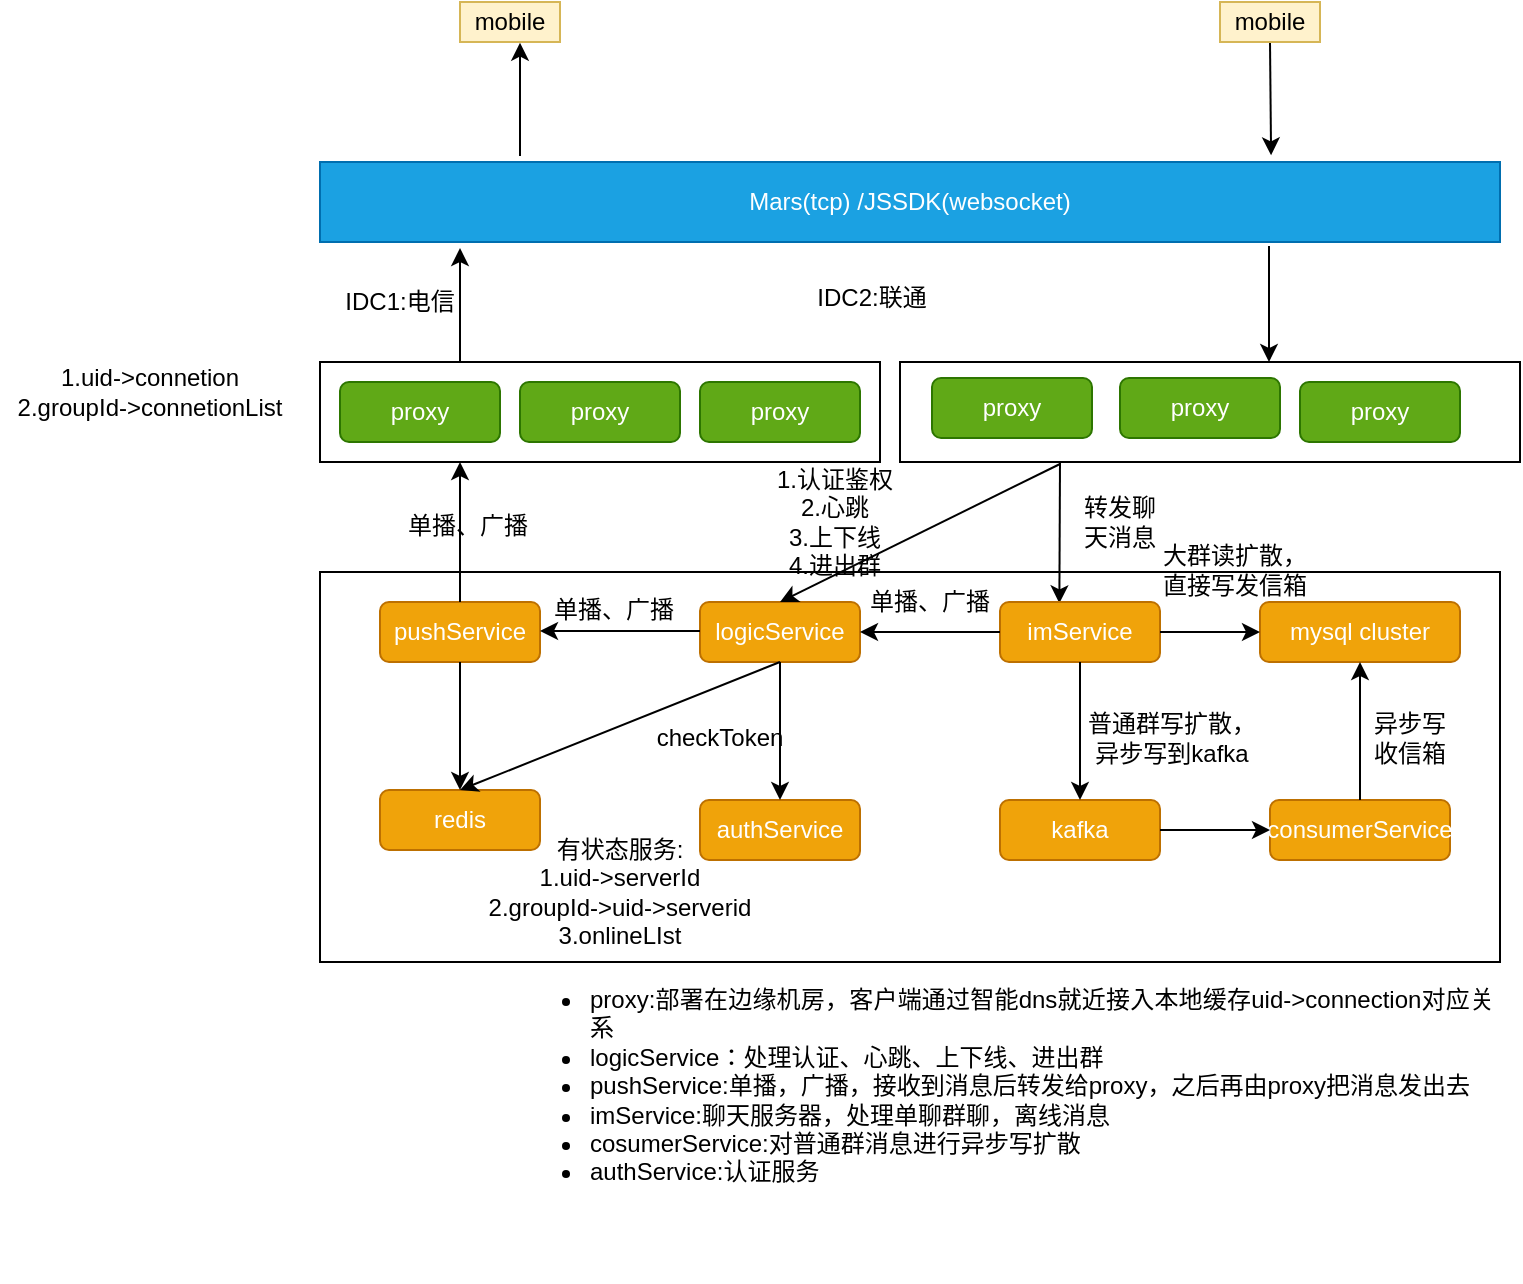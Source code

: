 <mxfile version="12.8.0" type="github">
  <diagram id="bsD2x_KO6xM0R5m1DpQU" name="Page-1">
    <mxGraphModel dx="1840" dy="427" grid="1" gridSize="10" guides="1" tooltips="1" connect="1" arrows="1" fold="1" page="1" pageScale="1" pageWidth="827" pageHeight="1169" math="0" shadow="0">
      <root>
        <mxCell id="0" />
        <mxCell id="1" parent="0" />
        <mxCell id="wW9nk24ufCQ6Eqpu4SKE-22" value="" style="rounded=0;whiteSpace=wrap;html=1;" parent="1" vertex="1">
          <mxGeometry x="140" y="315" width="590" height="195" as="geometry" />
        </mxCell>
        <mxCell id="wW9nk24ufCQ6Eqpu4SKE-6" value="" style="rounded=0;whiteSpace=wrap;html=1;" parent="1" vertex="1">
          <mxGeometry x="140" y="210" width="280" height="50" as="geometry" />
        </mxCell>
        <mxCell id="wW9nk24ufCQ6Eqpu4SKE-2" value="Mars(tcp) /JSSDK(websocket)" style="rounded=0;whiteSpace=wrap;html=1;fillColor=#1ba1e2;strokeColor=#006EAF;fontColor=#ffffff;" parent="1" vertex="1">
          <mxGeometry x="140" y="110" width="590" height="40" as="geometry" />
        </mxCell>
        <mxCell id="wW9nk24ufCQ6Eqpu4SKE-4" value="proxy" style="rounded=1;whiteSpace=wrap;html=1;fillColor=#60a917;strokeColor=#2D7600;fontColor=#ffffff;" parent="1" vertex="1">
          <mxGeometry x="150" y="220" width="80" height="30" as="geometry" />
        </mxCell>
        <mxCell id="wW9nk24ufCQ6Eqpu4SKE-5" value="proxy" style="rounded=1;whiteSpace=wrap;html=1;fillColor=#60a917;strokeColor=#2D7600;fontColor=#ffffff;" parent="1" vertex="1">
          <mxGeometry x="240" y="220" width="80" height="30" as="geometry" />
        </mxCell>
        <mxCell id="wW9nk24ufCQ6Eqpu4SKE-7" value="IDC1:电信" style="text;html=1;strokeColor=none;fillColor=none;align=center;verticalAlign=middle;whiteSpace=wrap;rounded=0;" parent="1" vertex="1">
          <mxGeometry x="150" y="170" width="60" height="20" as="geometry" />
        </mxCell>
        <mxCell id="wW9nk24ufCQ6Eqpu4SKE-9" value="" style="rounded=0;whiteSpace=wrap;html=1;" parent="1" vertex="1">
          <mxGeometry x="430" y="210" width="310" height="50" as="geometry" />
        </mxCell>
        <mxCell id="wW9nk24ufCQ6Eqpu4SKE-10" value="proxy" style="rounded=1;whiteSpace=wrap;html=1;fillColor=#60a917;strokeColor=#2D7600;fontColor=#ffffff;" parent="1" vertex="1">
          <mxGeometry x="446" y="218" width="80" height="30" as="geometry" />
        </mxCell>
        <mxCell id="wW9nk24ufCQ6Eqpu4SKE-11" value="proxy" style="rounded=1;whiteSpace=wrap;html=1;fillColor=#60a917;strokeColor=#2D7600;fontColor=#ffffff;" parent="1" vertex="1">
          <mxGeometry x="540" y="218" width="80" height="30" as="geometry" />
        </mxCell>
        <mxCell id="wW9nk24ufCQ6Eqpu4SKE-12" value="IDC2:联通" style="text;html=1;strokeColor=none;fillColor=none;align=center;verticalAlign=middle;whiteSpace=wrap;rounded=0;" parent="1" vertex="1">
          <mxGeometry x="386" y="168" width="60" height="20" as="geometry" />
        </mxCell>
        <mxCell id="wW9nk24ufCQ6Eqpu4SKE-17" value="logicService" style="rounded=1;whiteSpace=wrap;html=1;fillColor=#f0a30a;strokeColor=#BD7000;fontColor=#ffffff;" parent="1" vertex="1">
          <mxGeometry x="330" y="330" width="80" height="30" as="geometry" />
        </mxCell>
        <mxCell id="wW9nk24ufCQ6Eqpu4SKE-18" value="redis" style="rounded=1;whiteSpace=wrap;html=1;fillColor=#f0a30a;strokeColor=#BD7000;fontColor=#ffffff;" parent="1" vertex="1">
          <mxGeometry x="170" y="424" width="80" height="30" as="geometry" />
        </mxCell>
        <mxCell id="wW9nk24ufCQ6Eqpu4SKE-19" value="pushService" style="rounded=1;whiteSpace=wrap;html=1;fillColor=#f0a30a;strokeColor=#BD7000;fontColor=#ffffff;" parent="1" vertex="1">
          <mxGeometry x="170" y="330" width="80" height="30" as="geometry" />
        </mxCell>
        <mxCell id="bDoEGVB2bOE2O_HxwMG5-1" value="" style="endArrow=classic;html=1;entryX=0.5;entryY=0;entryDx=0;entryDy=0;" parent="1" target="wW9nk24ufCQ6Eqpu4SKE-17" edge="1">
          <mxGeometry width="50" height="50" relative="1" as="geometry">
            <mxPoint x="510" y="261" as="sourcePoint" />
            <mxPoint x="190" y="510" as="targetPoint" />
          </mxGeometry>
        </mxCell>
        <mxCell id="bDoEGVB2bOE2O_HxwMG5-2" value="" style="endArrow=classic;html=1;entryX=0.371;entryY=0.022;entryDx=0;entryDy=0;entryPerimeter=0;" parent="1" target="bDoEGVB2bOE2O_HxwMG5-5" edge="1">
          <mxGeometry width="50" height="50" relative="1" as="geometry">
            <mxPoint x="510" y="260" as="sourcePoint" />
            <mxPoint x="190" y="510" as="targetPoint" />
          </mxGeometry>
        </mxCell>
        <mxCell id="bDoEGVB2bOE2O_HxwMG5-3" value="1.认证鉴权&lt;br&gt;2.心跳&lt;br&gt;3.上下线&lt;br&gt;4.进出群" style="text;html=1;strokeColor=none;fillColor=none;align=center;verticalAlign=middle;whiteSpace=wrap;rounded=0;" parent="1" vertex="1">
          <mxGeometry x="329" y="280" width="137" height="20" as="geometry" />
        </mxCell>
        <mxCell id="bDoEGVB2bOE2O_HxwMG5-5" value="imService" style="rounded=1;whiteSpace=wrap;html=1;fillColor=#f0a30a;strokeColor=#BD7000;fontColor=#ffffff;" parent="1" vertex="1">
          <mxGeometry x="480" y="330" width="80" height="30" as="geometry" />
        </mxCell>
        <mxCell id="bDoEGVB2bOE2O_HxwMG5-11" value="转发聊天消息" style="text;html=1;strokeColor=none;fillColor=none;align=center;verticalAlign=middle;whiteSpace=wrap;rounded=0;" parent="1" vertex="1">
          <mxGeometry x="520" y="280" width="40" height="20" as="geometry" />
        </mxCell>
        <mxCell id="bDoEGVB2bOE2O_HxwMG5-12" value="" style="endArrow=classic;html=1;exitX=0;exitY=0.5;exitDx=0;exitDy=0;entryX=1;entryY=0.5;entryDx=0;entryDy=0;" parent="1" source="bDoEGVB2bOE2O_HxwMG5-5" target="wW9nk24ufCQ6Eqpu4SKE-17" edge="1">
          <mxGeometry width="50" height="50" relative="1" as="geometry">
            <mxPoint x="140" y="560" as="sourcePoint" />
            <mxPoint x="190" y="510" as="targetPoint" />
          </mxGeometry>
        </mxCell>
        <mxCell id="bDoEGVB2bOE2O_HxwMG5-15" value="" style="endArrow=classic;html=1;exitX=0;exitY=0.75;exitDx=0;exitDy=0;entryX=1;entryY=0.75;entryDx=0;entryDy=0;" parent="1" edge="1">
          <mxGeometry width="50" height="50" relative="1" as="geometry">
            <mxPoint x="330" y="344.5" as="sourcePoint" />
            <mxPoint x="250" y="344.5" as="targetPoint" />
          </mxGeometry>
        </mxCell>
        <mxCell id="bDoEGVB2bOE2O_HxwMG5-16" value="单播、广播" style="text;html=1;strokeColor=none;fillColor=none;align=center;verticalAlign=middle;whiteSpace=wrap;rounded=0;" parent="1" vertex="1">
          <mxGeometry x="410" y="320" width="70" height="20" as="geometry" />
        </mxCell>
        <mxCell id="bDoEGVB2bOE2O_HxwMG5-17" value="单播、广播" style="text;html=1;strokeColor=none;fillColor=none;align=center;verticalAlign=middle;whiteSpace=wrap;rounded=0;" parent="1" vertex="1">
          <mxGeometry x="252" y="324" width="70" height="20" as="geometry" />
        </mxCell>
        <mxCell id="bDoEGVB2bOE2O_HxwMG5-18" value="" style="endArrow=classic;html=1;exitX=0.5;exitY=0;exitDx=0;exitDy=0;entryX=0.25;entryY=1;entryDx=0;entryDy=0;" parent="1" source="wW9nk24ufCQ6Eqpu4SKE-19" target="wW9nk24ufCQ6Eqpu4SKE-6" edge="1">
          <mxGeometry width="50" height="50" relative="1" as="geometry">
            <mxPoint x="140" y="560" as="sourcePoint" />
            <mxPoint x="210" y="270" as="targetPoint" />
          </mxGeometry>
        </mxCell>
        <mxCell id="bDoEGVB2bOE2O_HxwMG5-19" value="单播、广播" style="text;html=1;strokeColor=none;fillColor=none;align=center;verticalAlign=middle;whiteSpace=wrap;rounded=0;" parent="1" vertex="1">
          <mxGeometry x="179" y="282" width="70" height="20" as="geometry" />
        </mxCell>
        <mxCell id="bDoEGVB2bOE2O_HxwMG5-20" value="" style="endArrow=classic;html=1;exitX=0.5;exitY=1;exitDx=0;exitDy=0;" parent="1" source="wW9nk24ufCQ6Eqpu4SKE-19" target="wW9nk24ufCQ6Eqpu4SKE-18" edge="1">
          <mxGeometry width="50" height="50" relative="1" as="geometry">
            <mxPoint x="140" y="560" as="sourcePoint" />
            <mxPoint x="190" y="510" as="targetPoint" />
          </mxGeometry>
        </mxCell>
        <mxCell id="bDoEGVB2bOE2O_HxwMG5-22" value="authService" style="rounded=1;whiteSpace=wrap;html=1;fillColor=#f0a30a;strokeColor=#BD7000;fontColor=#ffffff;" parent="1" vertex="1">
          <mxGeometry x="330" y="429" width="80" height="30" as="geometry" />
        </mxCell>
        <mxCell id="bDoEGVB2bOE2O_HxwMG5-23" value="" style="endArrow=classic;html=1;entryX=0.5;entryY=0;entryDx=0;entryDy=0;exitX=0.5;exitY=1;exitDx=0;exitDy=0;" parent="1" source="wW9nk24ufCQ6Eqpu4SKE-17" target="bDoEGVB2bOE2O_HxwMG5-22" edge="1">
          <mxGeometry width="50" height="50" relative="1" as="geometry">
            <mxPoint x="140" y="560" as="sourcePoint" />
            <mxPoint x="190" y="510" as="targetPoint" />
          </mxGeometry>
        </mxCell>
        <mxCell id="bDoEGVB2bOE2O_HxwMG5-24" value="checkToken" style="text;html=1;strokeColor=none;fillColor=none;align=center;verticalAlign=middle;whiteSpace=wrap;rounded=0;" parent="1" vertex="1">
          <mxGeometry x="320" y="387.5" width="40" height="20" as="geometry" />
        </mxCell>
        <mxCell id="bDoEGVB2bOE2O_HxwMG5-25" value="1.uid-&amp;gt;connetion&lt;br&gt;2.groupId-&amp;gt;connetionList" style="text;html=1;strokeColor=none;fillColor=none;align=center;verticalAlign=middle;whiteSpace=wrap;rounded=0;" parent="1" vertex="1">
          <mxGeometry x="-20" y="200" width="150" height="50" as="geometry" />
        </mxCell>
        <mxCell id="bDoEGVB2bOE2O_HxwMG5-26" value="" style="endArrow=classic;html=1;exitX=0.25;exitY=0;exitDx=0;exitDy=0;" parent="1" source="wW9nk24ufCQ6Eqpu4SKE-6" edge="1">
          <mxGeometry width="50" height="50" relative="1" as="geometry">
            <mxPoint x="211" y="153" as="sourcePoint" />
            <mxPoint x="210" y="153" as="targetPoint" />
          </mxGeometry>
        </mxCell>
        <mxCell id="bDoEGVB2bOE2O_HxwMG5-27" value="" style="endArrow=classic;html=1;entryX=0.75;entryY=0;entryDx=0;entryDy=0;" parent="1" edge="1">
          <mxGeometry width="50" height="50" relative="1" as="geometry">
            <mxPoint x="614.5" y="152" as="sourcePoint" />
            <mxPoint x="614.5" y="210" as="targetPoint" />
          </mxGeometry>
        </mxCell>
        <mxCell id="qn0rlDkQ1B8nhi_zscxB-3" value="" style="endArrow=classic;html=1;entryX=0.5;entryY=1;entryDx=0;entryDy=0;" parent="1" edge="1">
          <mxGeometry width="50" height="50" relative="1" as="geometry">
            <mxPoint x="240" y="107" as="sourcePoint" />
            <mxPoint x="240" y="50.35" as="targetPoint" />
          </mxGeometry>
        </mxCell>
        <mxCell id="qn0rlDkQ1B8nhi_zscxB-4" value="" style="endArrow=classic;html=1;exitX=0.5;exitY=1;exitDx=0;exitDy=0;entryX=0.806;entryY=-0.083;entryDx=0;entryDy=0;entryPerimeter=0;" parent="1" source="qn0rlDkQ1B8nhi_zscxB-6" target="wW9nk24ufCQ6Eqpu4SKE-2" edge="1">
          <mxGeometry width="50" height="50" relative="1" as="geometry">
            <mxPoint x="528" y="50.35" as="sourcePoint" />
            <mxPoint x="539" y="218" as="targetPoint" />
          </mxGeometry>
        </mxCell>
        <mxCell id="qn0rlDkQ1B8nhi_zscxB-5" value="mobile" style="rounded=0;whiteSpace=wrap;html=1;fillColor=#fff2cc;strokeColor=#d6b656;" parent="1" vertex="1">
          <mxGeometry x="210" y="30" width="50" height="20" as="geometry" />
        </mxCell>
        <mxCell id="qn0rlDkQ1B8nhi_zscxB-6" value="mobile" style="rounded=0;whiteSpace=wrap;html=1;fillColor=#fff2cc;strokeColor=#d6b656;" parent="1" vertex="1">
          <mxGeometry x="590" y="30" width="50" height="20" as="geometry" />
        </mxCell>
        <mxCell id="HvTuLi2SZUOxGm0iaF9G-3" style="edgeStyle=orthogonalEdgeStyle;rounded=0;orthogonalLoop=1;jettySize=auto;html=1;exitX=0.5;exitY=1;exitDx=0;exitDy=0;" parent="1" source="bDoEGVB2bOE2O_HxwMG5-24" target="bDoEGVB2bOE2O_HxwMG5-24" edge="1">
          <mxGeometry relative="1" as="geometry" />
        </mxCell>
        <mxCell id="HvTuLi2SZUOxGm0iaF9G-4" value="kafka" style="rounded=1;whiteSpace=wrap;html=1;fillColor=#f0a30a;strokeColor=#BD7000;fontColor=#ffffff;" parent="1" vertex="1">
          <mxGeometry x="480" y="429" width="80" height="30" as="geometry" />
        </mxCell>
        <mxCell id="HvTuLi2SZUOxGm0iaF9G-5" value="mysql cluster" style="rounded=1;whiteSpace=wrap;html=1;fillColor=#f0a30a;strokeColor=#BD7000;fontColor=#ffffff;" parent="1" vertex="1">
          <mxGeometry x="610" y="330" width="100" height="30" as="geometry" />
        </mxCell>
        <mxCell id="HvTuLi2SZUOxGm0iaF9G-7" value="consumerService" style="rounded=1;whiteSpace=wrap;html=1;fillColor=#f0a30a;strokeColor=#BD7000;fontColor=#ffffff;" parent="1" vertex="1">
          <mxGeometry x="615" y="429" width="90" height="30" as="geometry" />
        </mxCell>
        <mxCell id="HvTuLi2SZUOxGm0iaF9G-8" value="" style="endArrow=classic;html=1;exitX=0.5;exitY=1;exitDx=0;exitDy=0;" parent="1" source="bDoEGVB2bOE2O_HxwMG5-5" target="HvTuLi2SZUOxGm0iaF9G-4" edge="1">
          <mxGeometry width="50" height="50" relative="1" as="geometry">
            <mxPoint x="553" y="560" as="sourcePoint" />
            <mxPoint x="603" y="510" as="targetPoint" />
          </mxGeometry>
        </mxCell>
        <mxCell id="HvTuLi2SZUOxGm0iaF9G-9" value="" style="endArrow=classic;html=1;exitX=1;exitY=0.5;exitDx=0;exitDy=0;" parent="1" source="bDoEGVB2bOE2O_HxwMG5-5" target="HvTuLi2SZUOxGm0iaF9G-5" edge="1">
          <mxGeometry width="50" height="50" relative="1" as="geometry">
            <mxPoint x="140" y="560" as="sourcePoint" />
            <mxPoint x="190" y="510" as="targetPoint" />
          </mxGeometry>
        </mxCell>
        <mxCell id="HvTuLi2SZUOxGm0iaF9G-10" value="" style="endArrow=classic;html=1;exitX=0.5;exitY=0;exitDx=0;exitDy=0;entryX=0.5;entryY=1;entryDx=0;entryDy=0;" parent="1" source="HvTuLi2SZUOxGm0iaF9G-7" target="HvTuLi2SZUOxGm0iaF9G-5" edge="1">
          <mxGeometry width="50" height="50" relative="1" as="geometry">
            <mxPoint x="140" y="560" as="sourcePoint" />
            <mxPoint x="190" y="510" as="targetPoint" />
          </mxGeometry>
        </mxCell>
        <mxCell id="HvTuLi2SZUOxGm0iaF9G-13" value="proxy" style="rounded=1;whiteSpace=wrap;html=1;fillColor=#60a917;strokeColor=#2D7600;fontColor=#ffffff;" parent="1" vertex="1">
          <mxGeometry x="630" y="220" width="80" height="30" as="geometry" />
        </mxCell>
        <mxCell id="HvTuLi2SZUOxGm0iaF9G-14" value="proxy" style="rounded=1;whiteSpace=wrap;html=1;fillColor=#60a917;strokeColor=#2D7600;fontColor=#ffffff;" parent="1" vertex="1">
          <mxGeometry x="330" y="220" width="80" height="30" as="geometry" />
        </mxCell>
        <mxCell id="HvTuLi2SZUOxGm0iaF9G-17" style="edgeStyle=orthogonalEdgeStyle;rounded=0;orthogonalLoop=1;jettySize=auto;html=1;exitX=0.5;exitY=1;exitDx=0;exitDy=0;" parent="1" edge="1">
          <mxGeometry relative="1" as="geometry">
            <mxPoint x="445" y="407.5" as="sourcePoint" />
            <mxPoint x="445" y="407.5" as="targetPoint" />
          </mxGeometry>
        </mxCell>
        <mxCell id="HvTuLi2SZUOxGm0iaF9G-18" value="普通群写扩散，异步写到kafka" style="text;html=1;strokeColor=none;fillColor=none;align=center;verticalAlign=middle;whiteSpace=wrap;rounded=0;" parent="1" vertex="1">
          <mxGeometry x="521" y="387.5" width="90" height="20" as="geometry" />
        </mxCell>
        <mxCell id="HvTuLi2SZUOxGm0iaF9G-19" value="异步写收信箱" style="text;html=1;strokeColor=none;fillColor=none;align=center;verticalAlign=middle;whiteSpace=wrap;rounded=0;" parent="1" vertex="1">
          <mxGeometry x="665" y="387.5" width="40" height="20" as="geometry" />
        </mxCell>
        <mxCell id="HvTuLi2SZUOxGm0iaF9G-20" value="大群读扩散，直接写发信箱" style="text;html=1;strokeColor=none;fillColor=none;align=center;verticalAlign=middle;whiteSpace=wrap;rounded=0;" parent="1" vertex="1">
          <mxGeometry x="560" y="304" width="75" height="20" as="geometry" />
        </mxCell>
        <mxCell id="HvTuLi2SZUOxGm0iaF9G-21" value="&lt;div style=&quot;text-align: justify&quot;&gt;&lt;ul&gt;&lt;li&gt;&lt;span style=&quot;font-weight: normal&quot;&gt;&lt;font style=&quot;font-size: 12px&quot;&gt;proxy:部署在边缘机房，客户端通过智能dns就近接入本地缓存uid-&amp;gt;connection对应关系&lt;/font&gt;&lt;/span&gt;&lt;/li&gt;&lt;li&gt;&lt;span&gt;logicService：处理认证、心跳、上下线、进出群&lt;/span&gt;&lt;/li&gt;&lt;li&gt;&lt;span&gt;pushService:单播，广播，接收到消息后转发给proxy，之后再由proxy把消息发出去&lt;/span&gt;&lt;/li&gt;&lt;li&gt;imService:聊天服务器，处理单聊群聊，离线消息&lt;/li&gt;&lt;li&gt;cosumerService:对普通群消息进行异步写扩散&lt;/li&gt;&lt;li&gt;&lt;span&gt;authService:认证服务&lt;/span&gt;&lt;/li&gt;&lt;/ul&gt;&lt;/div&gt;&lt;div style=&quot;text-align: justify&quot;&gt;&lt;span style=&quot;font-weight: normal&quot;&gt;&lt;font style=&quot;font-size: 12px&quot;&gt;&lt;br&gt;&lt;/font&gt;&lt;/span&gt;&lt;/div&gt;" style="text;html=1;strokeColor=none;fillColor=none;spacing=5;spacingTop=-20;whiteSpace=wrap;overflow=hidden;rounded=0;" parent="1" vertex="1">
          <mxGeometry x="230" y="520" width="500" height="150" as="geometry" />
        </mxCell>
        <mxCell id="HvTuLi2SZUOxGm0iaF9G-22" value="" style="endArrow=classic;html=1;entryX=0.5;entryY=0;entryDx=0;entryDy=0;" parent="1" target="wW9nk24ufCQ6Eqpu4SKE-18" edge="1">
          <mxGeometry width="50" height="50" relative="1" as="geometry">
            <mxPoint x="370" y="360" as="sourcePoint" />
            <mxPoint x="190" y="670" as="targetPoint" />
          </mxGeometry>
        </mxCell>
        <mxCell id="Mj50uXpJaBh8ic_J06-e-1" value="" style="endArrow=classic;html=1;entryX=0;entryY=0.5;entryDx=0;entryDy=0;" parent="1" target="HvTuLi2SZUOxGm0iaF9G-7" edge="1">
          <mxGeometry width="50" height="50" relative="1" as="geometry">
            <mxPoint x="560" y="444" as="sourcePoint" />
            <mxPoint x="420" y="400" as="targetPoint" />
          </mxGeometry>
        </mxCell>
        <mxCell id="l7Kzv_25Hi89_dFMWtTq-1" value="有状态服务:&lt;br&gt;1.uid-&amp;gt;serverId&lt;br&gt;2.groupId-&amp;gt;uid-&amp;gt;serverid&lt;br&gt;3.onlineLIst" style="text;html=1;strokeColor=none;fillColor=none;align=center;verticalAlign=middle;whiteSpace=wrap;rounded=0;" vertex="1" parent="1">
          <mxGeometry x="190" y="450" width="200" height="50" as="geometry" />
        </mxCell>
      </root>
    </mxGraphModel>
  </diagram>
</mxfile>

